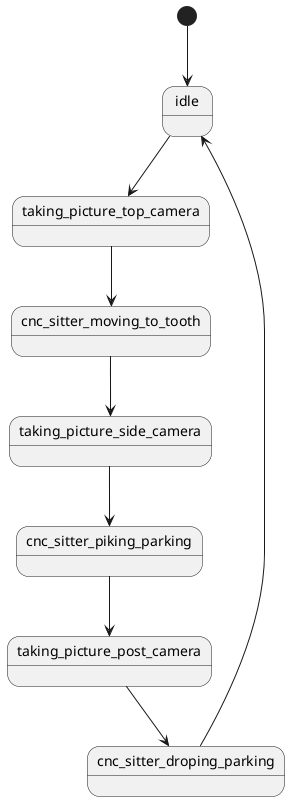 @startuml tooth-sitter statemachine
[*] --> idle
idle --> taking_picture_top_camera
taking_picture_top_camera --> cnc_sitter_moving_to_tooth
cnc_sitter_moving_to_tooth--> taking_picture_side_camera
taking_picture_side_camera --> cnc_sitter_piking_parking
cnc_sitter_piking_parking --> taking_picture_post_camera
taking_picture_post_camera --> cnc_sitter_droping_parking
cnc_sitter_droping_parking --> idle
@enduml